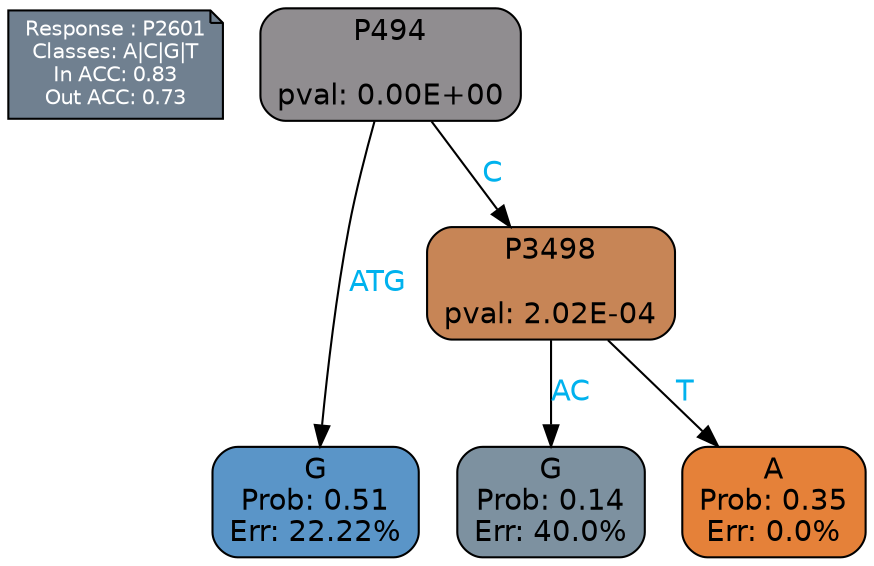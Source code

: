 digraph Tree {
node [shape=box, style="filled, rounded", color="black", fontname=helvetica] ;
graph [ranksep=equally, splines=polylines, bgcolor=transparent, dpi=600] ;
edge [fontname=helvetica] ;
LEGEND [label="Response : P2601
Classes: A|C|G|T
In ACC: 0.83
Out ACC: 0.73
",shape=note,align=left,style=filled,fillcolor="slategray",fontcolor="white",fontsize=10];1 [label="P494

pval: 0.00E+00", fillcolor="#908d90"] ;
2 [label="G
Prob: 0.51
Err: 22.22%", fillcolor="#5a95c8"] ;
3 [label="P3498

pval: 2.02E-04", fillcolor="#c78556"] ;
4 [label="G
Prob: 0.14
Err: 40.0%", fillcolor="#7d91a0"] ;
5 [label="A
Prob: 0.35
Err: 0.0%", fillcolor="#e58139"] ;
1 -> 2 [label="ATG",fontcolor=deepskyblue2] ;
1 -> 3 [label="C",fontcolor=deepskyblue2] ;
3 -> 4 [label="AC",fontcolor=deepskyblue2] ;
3 -> 5 [label="T",fontcolor=deepskyblue2] ;
{rank = same; 2;4;5;}{rank = same; LEGEND;1;}}